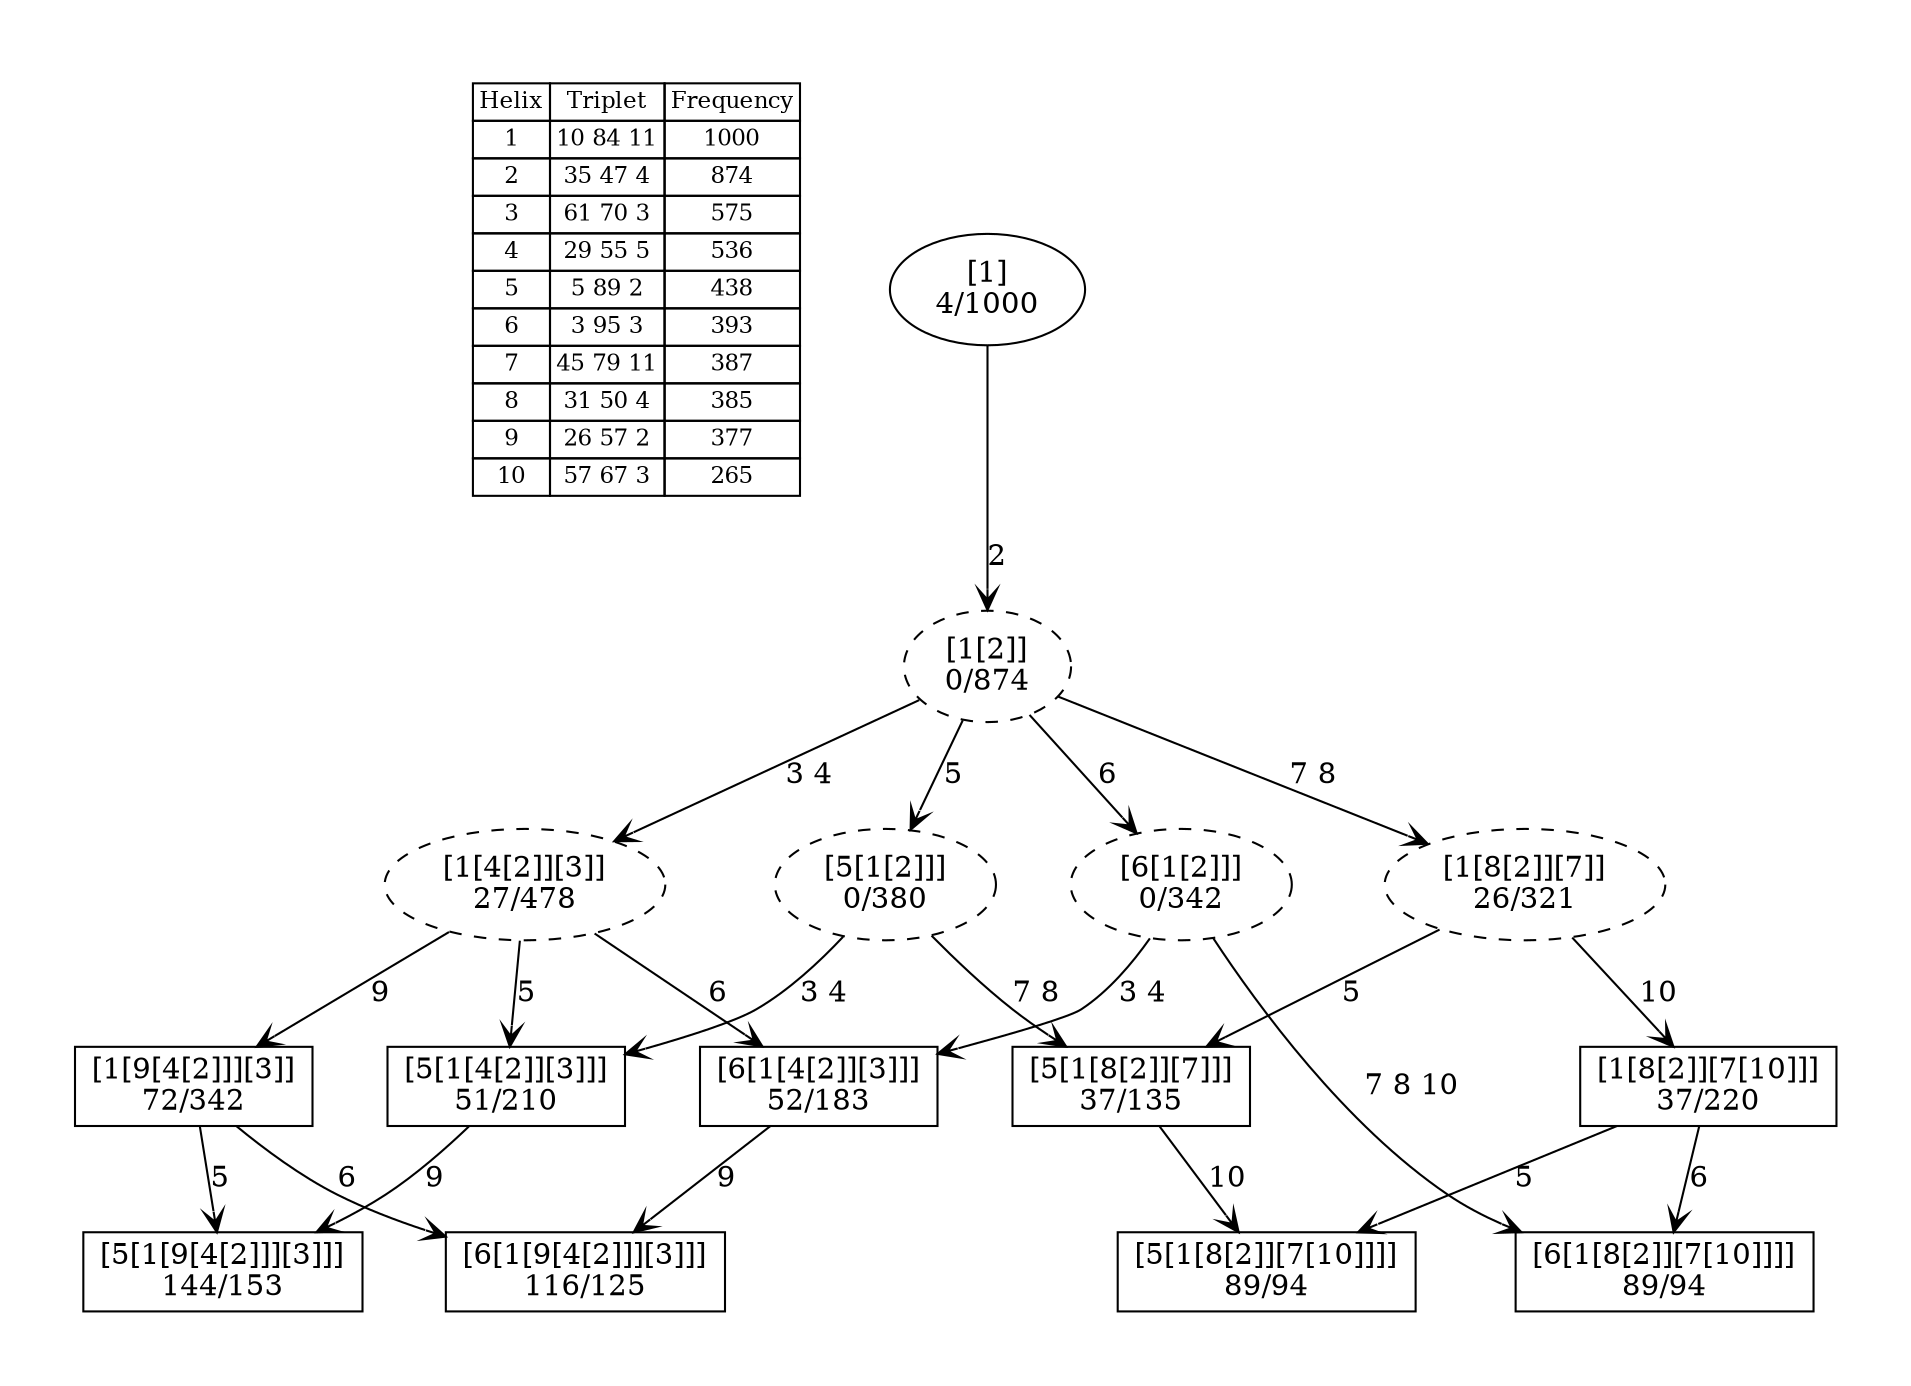 digraph G {
	pad = 0.5;
	nodesep = 0.5;
"legend" [label = < <table border="0" cellborder="1" cellspacing="0"><tr><td>Helix</td><td>Triplet</td><td>Frequency</td></tr>
<tr><td>1</td><td>10 84 11</td><td>1000</td></tr>
<tr><td>2</td><td>35 47 4</td><td>874</td></tr>
<tr><td>3</td><td>61 70 3</td><td>575</td></tr>
<tr><td>4</td><td>29 55 5</td><td>536</td></tr>
<tr><td>5</td><td>5 89 2</td><td>438</td></tr>
<tr><td>6</td><td>3 95 3</td><td>393</td></tr>
<tr><td>7</td><td>45 79 11</td><td>387</td></tr>
<tr><td>8</td><td>31 50 4</td><td>385</td></tr>
<tr><td>9</td><td>26 57 2</td><td>377</td></tr>
<tr><td>10</td><td>57 67 3</td><td>265</td></tr>
</table>>, shape = plaintext, fontsize=11];
"1 2 3 4 5 9 " [shape = box];
"1 2 3 4 6 9 " [shape = box];
"1 2 5 7 8 10 " [shape = box];
"1 2 6 7 8 10 " [shape = box];
"1 2 3 4 9 " [shape = box];
"1 2 3 4 6 " [shape = box];
"1 2 3 4 5 " [shape = box];
"1 2 5 7 8 " [shape = box];
"1 2 7 8 10 " [shape = box];
"1 2 5 " [style = dashed];
"1 2 " [style = dashed];
"1 2 3 4 " [style = dashed];
"1 2 6 " [style = dashed];
"1 2 7 8 " [style = dashed];
"1 2 3 4 5 9 " [label = "[5[1[9[4[2]]][3]]]\n144/153"];
"1 2 3 4 6 9 " [label = "[6[1[9[4[2]]][3]]]\n116/125"];
"1 2 5 7 8 10 " [label = "[5[1[8[2]][7[10]]]]\n89/94"];
"1 2 6 7 8 10 " [label = "[6[1[8[2]][7[10]]]]\n89/94"];
"1 2 3 4 9 " [label = "[1[9[4[2]]][3]]\n72/342"];
"1 2 3 4 6 " [label = "[6[1[4[2]][3]]]\n52/183"];
"1 2 3 4 5 " [label = "[5[1[4[2]][3]]]\n51/210"];
"1 2 5 7 8 " [label = "[5[1[8[2]][7]]]\n37/135"];
"1 2 7 8 10 " [label = "[1[8[2]][7[10]]]\n37/220"];
"1 2 5 " [label = "[5[1[2]]]\n0/380"];
"1 2 " [label = "[1[2]]\n0/874"];
"1 2 3 4 " [label = "[1[4[2]][3]]\n27/478"];
"1 2 6 " [label = "[6[1[2]]]\n0/342"];
"1 2 7 8 " [label = "[1[8[2]][7]]\n26/321"];
"1 " [label = "[1]\n4/1000"];
"1 2 3 4 9 " -> "1 2 3 4 5 9 " [label = "5 ", arrowhead = vee];
"1 2 3 4 9 " -> "1 2 3 4 6 9 " [label = "6 ", arrowhead = vee];
"1 2 3 4 6 " -> "1 2 3 4 6 9 " [label = "9 ", arrowhead = vee];
"1 2 3 4 5 " -> "1 2 3 4 5 9 " [label = "9 ", arrowhead = vee];
"1 2 5 7 8 " -> "1 2 5 7 8 10 " [label = "10 ", arrowhead = vee];
"1 2 7 8 10 " -> "1 2 5 7 8 10 " [label = "5 ", arrowhead = vee];
"1 2 7 8 10 " -> "1 2 6 7 8 10 " [label = "6 ", arrowhead = vee];
"1 2 5 " -> "1 2 3 4 5 " [label = "3 4 ", arrowhead = vee];
"1 2 5 " -> "1 2 5 7 8 " [label = "7 8 ", arrowhead = vee];
"1 2 " -> "1 2 5 " [label = "5 ", arrowhead = vee];
"1 2 " -> "1 2 3 4 " [label = "3 4 ", arrowhead = vee];
"1 2 " -> "1 2 6 " [label = "6 ", arrowhead = vee];
"1 2 " -> "1 2 7 8 " [label = "7 8 ", arrowhead = vee];
"1 2 3 4 " -> "1 2 3 4 6 " [label = "6 ", arrowhead = vee];
"1 2 3 4 " -> "1 2 3 4 9 " [label = "9 ", arrowhead = vee];
"1 2 3 4 " -> "1 2 3 4 5 " [label = "5 ", arrowhead = vee];
"1 2 6 " -> "1 2 6 7 8 10 " [label = "7 8 10 ", arrowhead = vee];
"1 2 6 " -> "1 2 3 4 6 " [label = "3 4 ", arrowhead = vee];
"1 2 7 8 " -> "1 2 5 7 8 " [label = "5 ", arrowhead = vee];
"1 2 7 8 " -> "1 2 7 8 10 " [label = "10 ", arrowhead = vee];
"1 " -> "1 2 " [label = "2 ", arrowhead = vee];
}